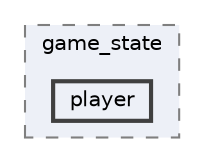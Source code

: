 digraph "/Users/michaelklein/Documents/unorganized/src/common/game_state/player"
{
 // LATEX_PDF_SIZE
  bgcolor="transparent";
  edge [fontname=Helvetica,fontsize=10,labelfontname=Helvetica,labelfontsize=10];
  node [fontname=Helvetica,fontsize=10,shape=box,height=0.2,width=0.4];
  compound=true
  subgraph clusterdir_5ca9256e394d76a5c0874f18b1fb2558 {
    graph [ bgcolor="#edf0f7", pencolor="grey50", label="game_state", fontname=Helvetica,fontsize=10 style="filled,dashed", URL="dir_5ca9256e394d76a5c0874f18b1fb2558.html",tooltip=""]
  dir_f7c29f94eebf60bb5797bfb1cb5f06bb [label="player", fillcolor="#edf0f7", color="grey25", style="filled,bold", URL="dir_f7c29f94eebf60bb5797bfb1cb5f06bb.html",tooltip=""];
  }
}
